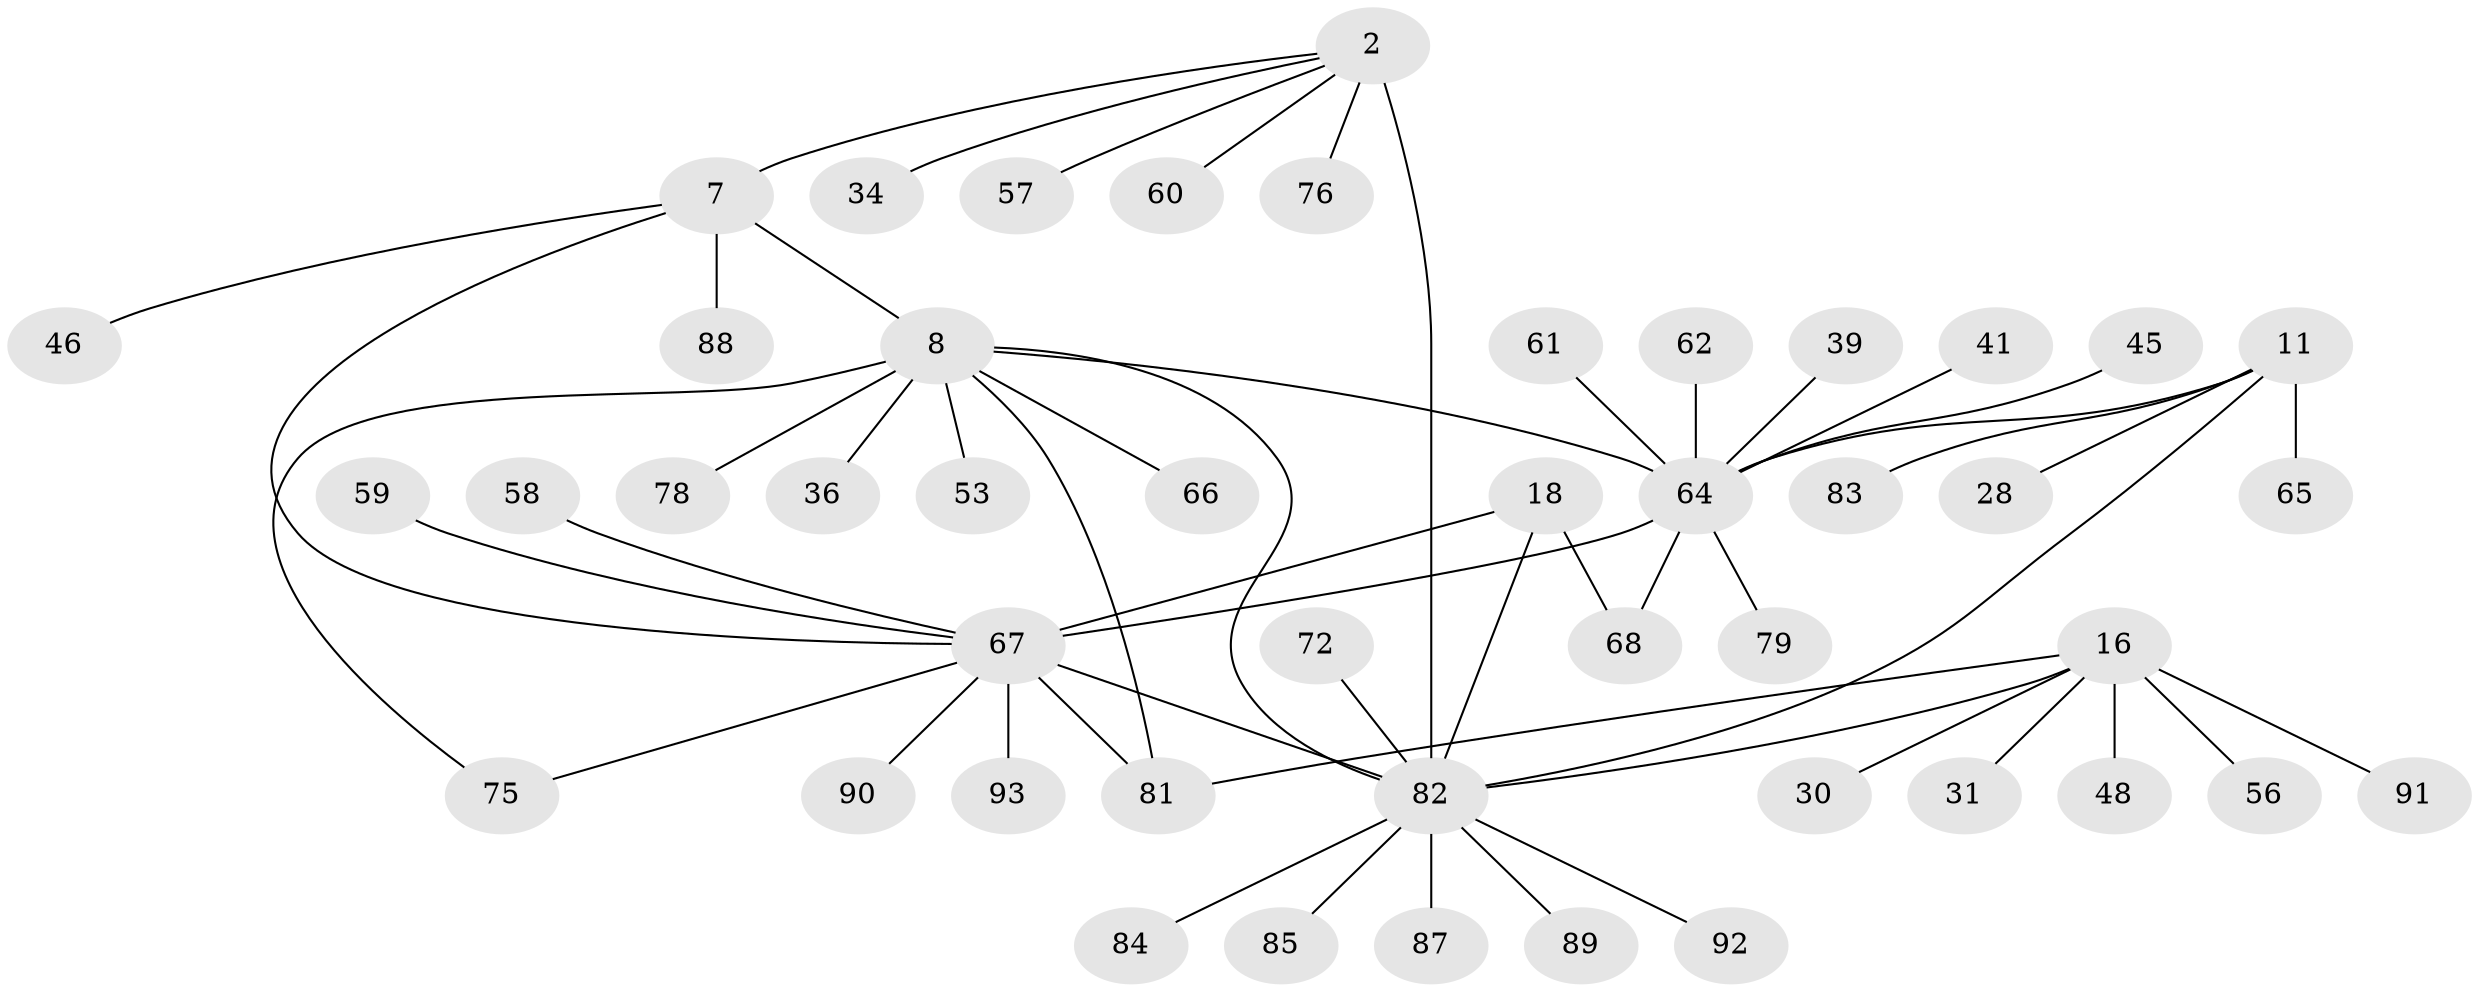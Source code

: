 // original degree distribution, {4: 0.021505376344086023, 8: 0.06451612903225806, 10: 0.010752688172043012, 6: 0.03225806451612903, 7: 0.021505376344086023, 5: 0.021505376344086023, 12: 0.010752688172043012, 9: 0.010752688172043012, 3: 0.053763440860215055, 11: 0.010752688172043012, 2: 0.23655913978494625, 1: 0.5053763440860215}
// Generated by graph-tools (version 1.1) at 2025/54/03/09/25 04:54:24]
// undirected, 46 vertices, 54 edges
graph export_dot {
graph [start="1"]
  node [color=gray90,style=filled];
  2 [super="+1"];
  7 [super="+6"];
  8 [super="+5"];
  11 [super="+9"];
  16 [super="+15"];
  18 [super="+17"];
  28;
  30;
  31;
  34;
  36;
  39;
  41;
  45;
  46 [super="+23"];
  48;
  53;
  56;
  57;
  58;
  59;
  60 [super="+22"];
  61 [super="+29"];
  62 [super="+47"];
  64 [super="+35+12+25+26+33"];
  65;
  66;
  67 [super="+38+55"];
  68 [super="+32"];
  72;
  75;
  76;
  78;
  79;
  81 [super="+49+21"];
  82 [super="+50+77+70"];
  83 [super="+51"];
  84;
  85;
  87 [super="+73"];
  88 [super="+54"];
  89 [super="+86"];
  90 [super="+80"];
  91;
  92;
  93 [super="+71"];
  2 -- 7;
  2 -- 34;
  2 -- 57;
  2 -- 76;
  2 -- 60;
  2 -- 82 [weight=5];
  7 -- 8 [weight=4];
  7 -- 46;
  7 -- 88;
  7 -- 67;
  8 -- 53;
  8 -- 66;
  8 -- 78;
  8 -- 64 [weight=2];
  8 -- 81;
  8 -- 36;
  8 -- 75;
  8 -- 82 [weight=2];
  11 -- 28;
  11 -- 65;
  11 -- 64 [weight=4];
  11 -- 83;
  11 -- 82 [weight=2];
  16 -- 48;
  16 -- 91;
  16 -- 30;
  16 -- 56;
  16 -- 31;
  16 -- 81;
  16 -- 82 [weight=5];
  18 -- 68;
  18 -- 82;
  18 -- 67 [weight=4];
  39 -- 64;
  41 -- 64;
  45 -- 64;
  58 -- 67;
  59 -- 67;
  61 -- 64;
  62 -- 64;
  64 -- 68;
  64 -- 79;
  64 -- 67 [weight=2];
  67 -- 75;
  67 -- 81;
  67 -- 82 [weight=2];
  67 -- 90;
  67 -- 93;
  72 -- 82;
  82 -- 84;
  82 -- 85;
  82 -- 87;
  82 -- 92;
  82 -- 89;
}
